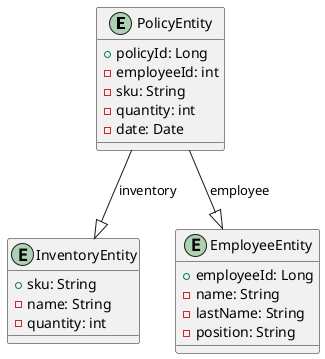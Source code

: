 @startuml
entity PolicyEntity {
  + policyId: Long
  - employeeId: int
  - sku: String
  - quantity: int
  - date: Date
}

entity InventoryEntity {
  + sku: String
  - name: String
  - quantity: int
}

entity EmployeeEntity {
  + employeeId: Long
  - name: String
  - lastName: String
  - position: String
}

PolicyEntity --|> InventoryEntity: inventory
PolicyEntity --|> EmployeeEntity: employee
@enduml
